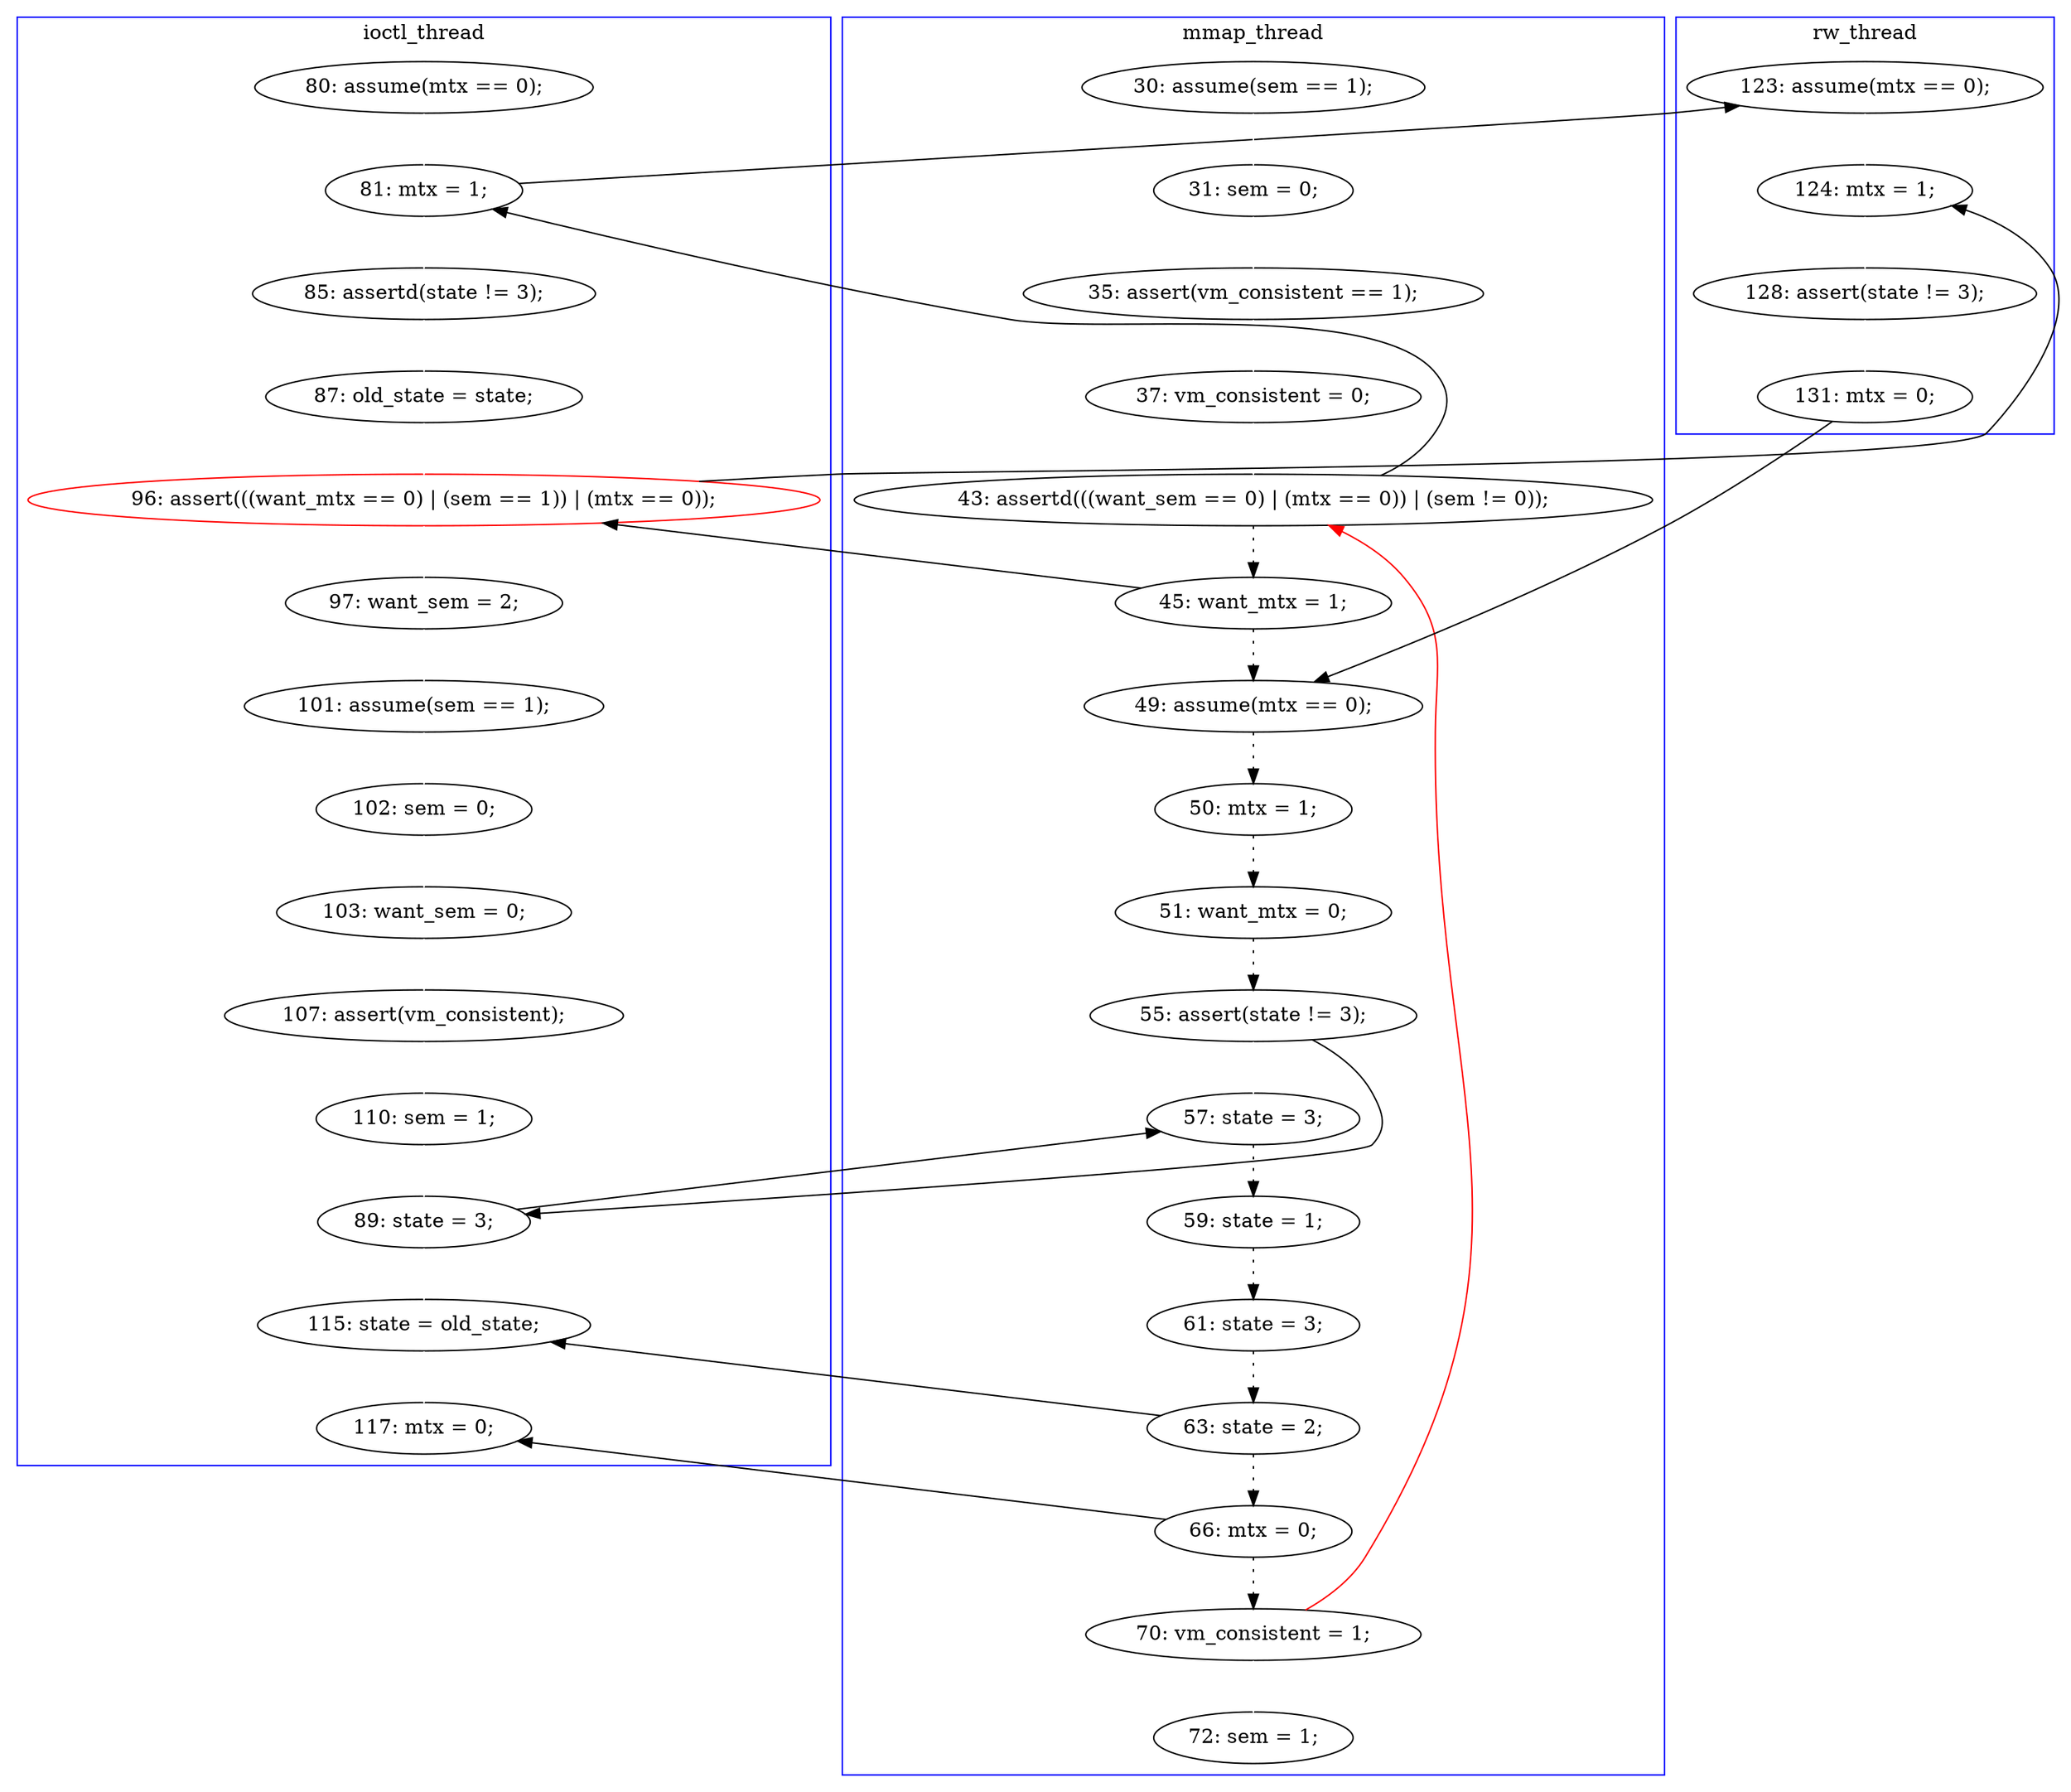 digraph Counterexample {
	12 -> 14 [color = white, style = solid]
	11 -> 12 [color = white, style = solid]
	46 -> 47 [color = black, style = dotted]
	19 -> 20 [color = white, style = solid]
	54 -> 56 [color = white, style = solid]
	15 -> 16 [color = black, style = dotted]
	49 -> 15 [color = red, style = solid, constraint = false]
	44 -> 45 [color = black, style = dotted]
	45 -> 46 [color = black, style = dotted]
	16 -> 25 [color = black, style = solid, constraint = false]
	31 -> 32 [color = white, style = solid]
	35 -> 36 [color = white, style = solid]
	48 -> 49 [color = black, style = dotted]
	25 -> 27 [color = white, style = solid]
	30 -> 31 [color = white, style = solid]
	20 -> 21 [color = white, style = solid]
	15 -> 20 [color = black, style = solid, constraint = false]
	36 -> 37 [color = black, style = solid, constraint = false]
	43 -> 54 [color = white, style = solid]
	41 -> 44 [color = white, style = solid]
	20 -> 28 [color = black, style = solid, constraint = false]
	47 -> 54 [color = black, style = solid, constraint = false]
	28 -> 29 [color = white, style = solid]
	14 -> 15 [color = white, style = solid]
	38 -> 39 [color = black, style = dotted]
	21 -> 22 [color = white, style = solid]
	32 -> 33 [color = white, style = solid]
	22 -> 25 [color = white, style = solid]
	48 -> 56 [color = black, style = solid, constraint = false]
	29 -> 35 [color = white, style = solid]
	25 -> 29 [color = black, style = solid, constraint = false]
	16 -> 37 [color = black, style = dotted]
	27 -> 30 [color = white, style = solid]
	43 -> 44 [color = black, style = solid, constraint = false]
	34 -> 43 [color = white, style = solid]
	41 -> 43 [color = black, style = solid, constraint = false]
	10 -> 11 [color = white, style = solid]
	33 -> 34 [color = white, style = solid]
	47 -> 48 [color = black, style = dotted]
	39 -> 41 [color = black, style = dotted]
	49 -> 50 [color = white, style = solid]
	37 -> 38 [color = black, style = dotted]
	subgraph cluster3 {
		label = rw_thread
		color = blue
		29  [label = "124: mtx = 1;"]
		28  [label = "123: assume(mtx == 0);"]
		36  [label = "131: mtx = 0;"]
		35  [label = "128: assert(state != 3);"]
	}
	subgraph cluster2 {
		label = ioctl_thread
		color = blue
		20  [label = "81: mtx = 1;"]
		27  [label = "97: want_sem = 2;"]
		43  [label = "89: state = 3;"]
		21  [label = "85: assertd(state != 3);"]
		19  [label = "80: assume(mtx == 0);"]
		34  [label = "110: sem = 1;"]
		54  [label = "115: state = old_state;"]
		22  [label = "87: old_state = state;"]
		31  [label = "102: sem = 0;"]
		33  [label = "107: assert(vm_consistent);"]
		25  [label = "96: assert(((want_mtx == 0) | (sem == 1)) | (mtx == 0));", color = red]
		56  [label = "117: mtx = 0;"]
		32  [label = "103: want_sem = 0;"]
		30  [label = "101: assume(sem == 1);"]
	}
	subgraph cluster1 {
		label = mmap_thread
		color = blue
		37  [label = "49: assume(mtx == 0);"]
		16  [label = "45: want_mtx = 1;"]
		12  [label = "35: assert(vm_consistent == 1);"]
		50  [label = "72: sem = 1;"]
		48  [label = "66: mtx = 0;"]
		14  [label = "37: vm_consistent = 0;"]
		41  [label = "55: assert(state != 3);"]
		38  [label = "50: mtx = 1;"]
		47  [label = "63: state = 2;"]
		45  [label = "59: state = 1;"]
		49  [label = "70: vm_consistent = 1;"]
		15  [label = "43: assertd(((want_sem == 0) | (mtx == 0)) | (sem != 0));"]
		46  [label = "61: state = 3;"]
		44  [label = "57: state = 3;"]
		11  [label = "31: sem = 0;"]
		10  [label = "30: assume(sem == 1);"]
		39  [label = "51: want_mtx = 0;"]
	}
}